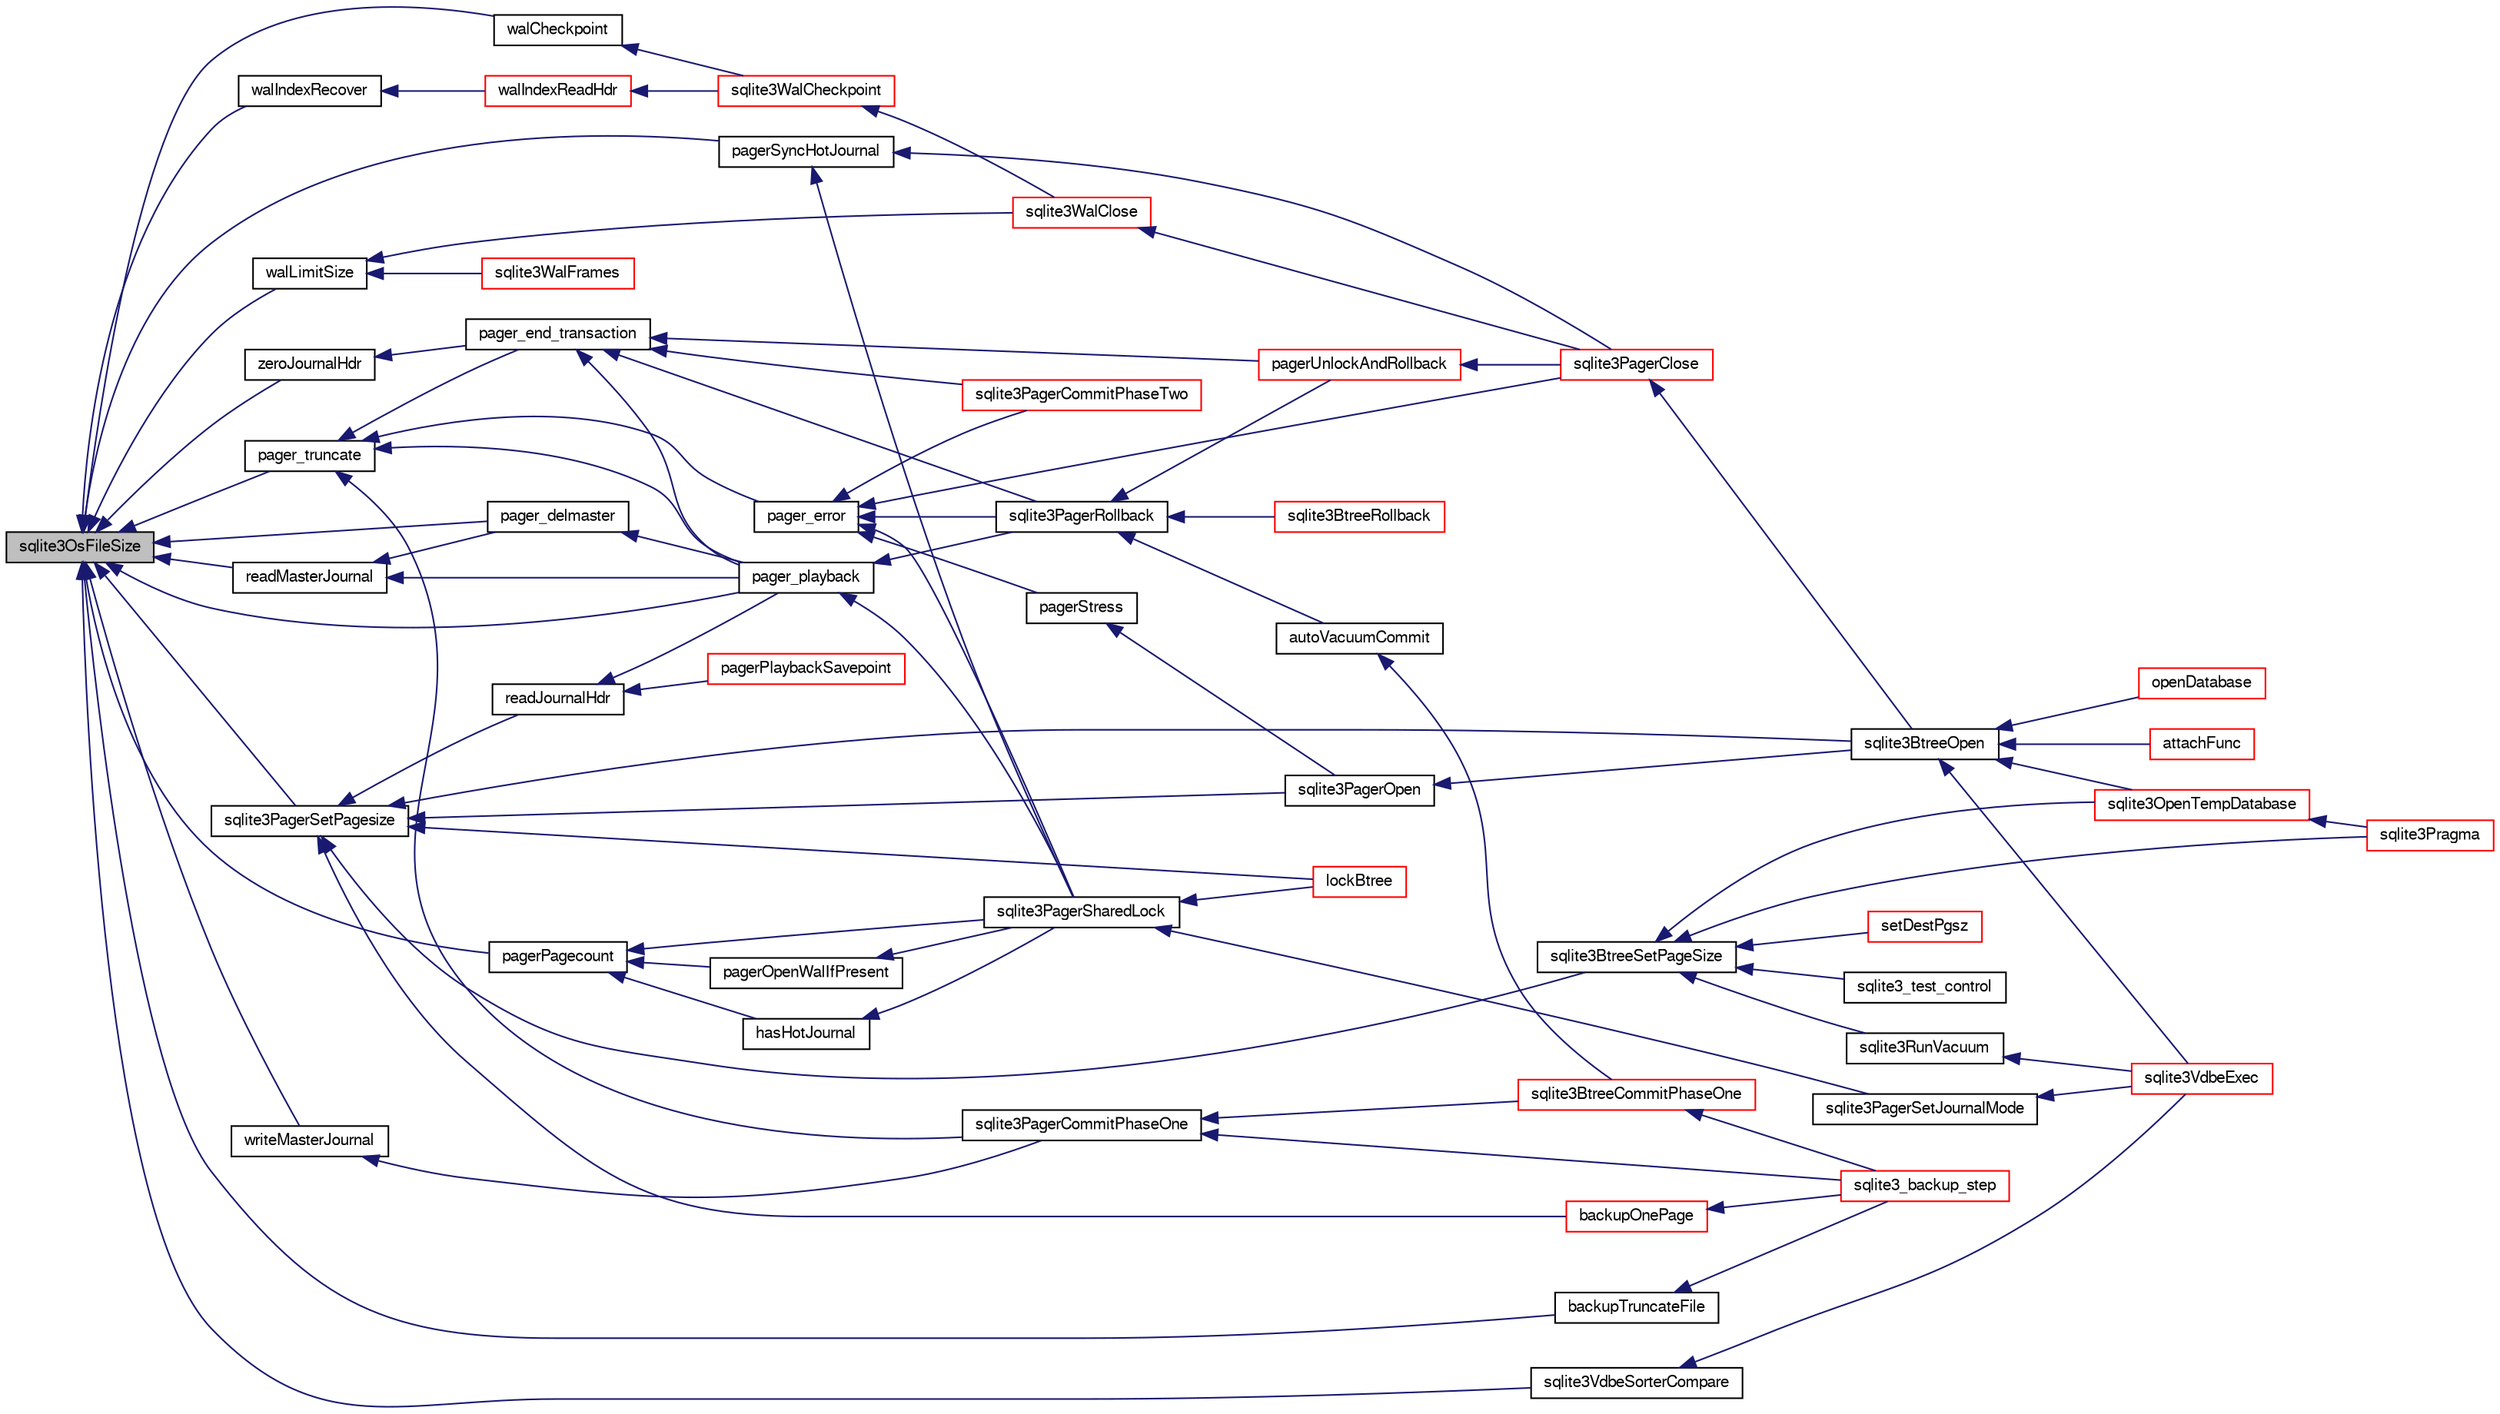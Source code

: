 digraph "sqlite3OsFileSize"
{
  edge [fontname="FreeSans",fontsize="10",labelfontname="FreeSans",labelfontsize="10"];
  node [fontname="FreeSans",fontsize="10",shape=record];
  rankdir="LR";
  Node612897 [label="sqlite3OsFileSize",height=0.2,width=0.4,color="black", fillcolor="grey75", style="filled", fontcolor="black"];
  Node612897 -> Node612898 [dir="back",color="midnightblue",fontsize="10",style="solid",fontname="FreeSans"];
  Node612898 [label="readMasterJournal",height=0.2,width=0.4,color="black", fillcolor="white", style="filled",URL="$sqlite3_8c.html#a9f7dd04609394d281f69682034ea0b61"];
  Node612898 -> Node612899 [dir="back",color="midnightblue",fontsize="10",style="solid",fontname="FreeSans"];
  Node612899 [label="pager_delmaster",height=0.2,width=0.4,color="black", fillcolor="white", style="filled",URL="$sqlite3_8c.html#a940bc2e6650e613dc69243119683c221"];
  Node612899 -> Node612900 [dir="back",color="midnightblue",fontsize="10",style="solid",fontname="FreeSans"];
  Node612900 [label="pager_playback",height=0.2,width=0.4,color="black", fillcolor="white", style="filled",URL="$sqlite3_8c.html#a9d9a750a9fc76eb4b668c8a16b164a65"];
  Node612900 -> Node612901 [dir="back",color="midnightblue",fontsize="10",style="solid",fontname="FreeSans"];
  Node612901 [label="sqlite3PagerSharedLock",height=0.2,width=0.4,color="black", fillcolor="white", style="filled",URL="$sqlite3_8c.html#a58c197b629fb6eaacf96c7add57c70df"];
  Node612901 -> Node612902 [dir="back",color="midnightblue",fontsize="10",style="solid",fontname="FreeSans"];
  Node612902 [label="sqlite3PagerSetJournalMode",height=0.2,width=0.4,color="black", fillcolor="white", style="filled",URL="$sqlite3_8c.html#afb929a0a4553cda84de16180ddbd09f7"];
  Node612902 -> Node612903 [dir="back",color="midnightblue",fontsize="10",style="solid",fontname="FreeSans"];
  Node612903 [label="sqlite3VdbeExec",height=0.2,width=0.4,color="red", fillcolor="white", style="filled",URL="$sqlite3_8c.html#a8ce40a614bdc56719c4d642b1e4dfb21"];
  Node612901 -> Node613164 [dir="back",color="midnightblue",fontsize="10",style="solid",fontname="FreeSans"];
  Node613164 [label="lockBtree",height=0.2,width=0.4,color="red", fillcolor="white", style="filled",URL="$sqlite3_8c.html#a5b808194d3178be15705a420265cee9d"];
  Node612900 -> Node613167 [dir="back",color="midnightblue",fontsize="10",style="solid",fontname="FreeSans"];
  Node613167 [label="sqlite3PagerRollback",height=0.2,width=0.4,color="black", fillcolor="white", style="filled",URL="$sqlite3_8c.html#afdd2ecbb97b7a716892ff6bd10c7dfd0"];
  Node613167 -> Node613168 [dir="back",color="midnightblue",fontsize="10",style="solid",fontname="FreeSans"];
  Node613168 [label="pagerUnlockAndRollback",height=0.2,width=0.4,color="red", fillcolor="white", style="filled",URL="$sqlite3_8c.html#a02d96b7bf62c3b13ba905d168914518c"];
  Node613168 -> Node613169 [dir="back",color="midnightblue",fontsize="10",style="solid",fontname="FreeSans"];
  Node613169 [label="sqlite3PagerClose",height=0.2,width=0.4,color="red", fillcolor="white", style="filled",URL="$sqlite3_8c.html#af94b1f96b60689fd09422cce2c85f53f"];
  Node613169 -> Node613170 [dir="back",color="midnightblue",fontsize="10",style="solid",fontname="FreeSans"];
  Node613170 [label="sqlite3BtreeOpen",height=0.2,width=0.4,color="black", fillcolor="white", style="filled",URL="$sqlite3_8c.html#a13dcb44dc34af6ce9d38de9c5aa975f9"];
  Node613170 -> Node612903 [dir="back",color="midnightblue",fontsize="10",style="solid",fontname="FreeSans"];
  Node613170 -> Node612931 [dir="back",color="midnightblue",fontsize="10",style="solid",fontname="FreeSans"];
  Node612931 [label="attachFunc",height=0.2,width=0.4,color="red", fillcolor="white", style="filled",URL="$sqlite3_8c.html#a69cb751a7da501b9a0aa37e0d7c3eaf7"];
  Node613170 -> Node613171 [dir="back",color="midnightblue",fontsize="10",style="solid",fontname="FreeSans"];
  Node613171 [label="sqlite3OpenTempDatabase",height=0.2,width=0.4,color="red", fillcolor="white", style="filled",URL="$sqlite3_8c.html#aaf3088380b731428b72d3b5777f93755"];
  Node613171 -> Node612981 [dir="back",color="midnightblue",fontsize="10",style="solid",fontname="FreeSans"];
  Node612981 [label="sqlite3Pragma",height=0.2,width=0.4,color="red", fillcolor="white", style="filled",URL="$sqlite3_8c.html#a111391370f58f8e6a6eca51fd34d62ed"];
  Node613170 -> Node613138 [dir="back",color="midnightblue",fontsize="10",style="solid",fontname="FreeSans"];
  Node613138 [label="openDatabase",height=0.2,width=0.4,color="red", fillcolor="white", style="filled",URL="$sqlite3_8c.html#a6a9c3bc3a64234e863413f41db473758"];
  Node613167 -> Node613221 [dir="back",color="midnightblue",fontsize="10",style="solid",fontname="FreeSans"];
  Node613221 [label="autoVacuumCommit",height=0.2,width=0.4,color="black", fillcolor="white", style="filled",URL="$sqlite3_8c.html#a809d22c6311135ae3048adf41febaef0"];
  Node613221 -> Node613222 [dir="back",color="midnightblue",fontsize="10",style="solid",fontname="FreeSans"];
  Node613222 [label="sqlite3BtreeCommitPhaseOne",height=0.2,width=0.4,color="red", fillcolor="white", style="filled",URL="$sqlite3_8c.html#ae266cba101e64ad99a166f237532e262"];
  Node613222 -> Node613116 [dir="back",color="midnightblue",fontsize="10",style="solid",fontname="FreeSans"];
  Node613116 [label="sqlite3_backup_step",height=0.2,width=0.4,color="red", fillcolor="white", style="filled",URL="$sqlite3_8h.html#a1699b75e98d082eebc465a9e64c35269"];
  Node613167 -> Node613227 [dir="back",color="midnightblue",fontsize="10",style="solid",fontname="FreeSans"];
  Node613227 [label="sqlite3BtreeRollback",height=0.2,width=0.4,color="red", fillcolor="white", style="filled",URL="$sqlite3_8c.html#a317473acdafdd688385c8954f09de186"];
  Node612898 -> Node612900 [dir="back",color="midnightblue",fontsize="10",style="solid",fontname="FreeSans"];
  Node612897 -> Node613286 [dir="back",color="midnightblue",fontsize="10",style="solid",fontname="FreeSans"];
  Node613286 [label="zeroJournalHdr",height=0.2,width=0.4,color="black", fillcolor="white", style="filled",URL="$sqlite3_8c.html#a6e1592949a5e668f43f0ff5f5d08fe10"];
  Node613286 -> Node613249 [dir="back",color="midnightblue",fontsize="10",style="solid",fontname="FreeSans"];
  Node613249 [label="pager_end_transaction",height=0.2,width=0.4,color="black", fillcolor="white", style="filled",URL="$sqlite3_8c.html#a0814e2cfab386b1e3ba74528870339fe"];
  Node613249 -> Node613168 [dir="back",color="midnightblue",fontsize="10",style="solid",fontname="FreeSans"];
  Node613249 -> Node612900 [dir="back",color="midnightblue",fontsize="10",style="solid",fontname="FreeSans"];
  Node613249 -> Node613250 [dir="back",color="midnightblue",fontsize="10",style="solid",fontname="FreeSans"];
  Node613250 [label="sqlite3PagerCommitPhaseTwo",height=0.2,width=0.4,color="red", fillcolor="white", style="filled",URL="$sqlite3_8c.html#a18af1df44bbc3ae598f0559f6fc5861e"];
  Node613249 -> Node613167 [dir="back",color="midnightblue",fontsize="10",style="solid",fontname="FreeSans"];
  Node612897 -> Node613287 [dir="back",color="midnightblue",fontsize="10",style="solid",fontname="FreeSans"];
  Node613287 [label="writeMasterJournal",height=0.2,width=0.4,color="black", fillcolor="white", style="filled",URL="$sqlite3_8c.html#a6df09ec3e85ec74c6ee0bbbbe72a8cf3"];
  Node613287 -> Node613256 [dir="back",color="midnightblue",fontsize="10",style="solid",fontname="FreeSans"];
  Node613256 [label="sqlite3PagerCommitPhaseOne",height=0.2,width=0.4,color="black", fillcolor="white", style="filled",URL="$sqlite3_8c.html#a2baf986bff9120486e9acc5951494ea7"];
  Node613256 -> Node613222 [dir="back",color="midnightblue",fontsize="10",style="solid",fontname="FreeSans"];
  Node613256 -> Node613116 [dir="back",color="midnightblue",fontsize="10",style="solid",fontname="FreeSans"];
  Node612897 -> Node612899 [dir="back",color="midnightblue",fontsize="10",style="solid",fontname="FreeSans"];
  Node612897 -> Node613288 [dir="back",color="midnightblue",fontsize="10",style="solid",fontname="FreeSans"];
  Node613288 [label="pager_truncate",height=0.2,width=0.4,color="black", fillcolor="white", style="filled",URL="$sqlite3_8c.html#aa0700caa408442673a3ede3bb04b1f0b"];
  Node613288 -> Node613289 [dir="back",color="midnightblue",fontsize="10",style="solid",fontname="FreeSans"];
  Node613289 [label="pager_error",height=0.2,width=0.4,color="black", fillcolor="white", style="filled",URL="$sqlite3_8c.html#ac15e13c61047b37098e21115614ddd22"];
  Node613289 -> Node613169 [dir="back",color="midnightblue",fontsize="10",style="solid",fontname="FreeSans"];
  Node613289 -> Node613268 [dir="back",color="midnightblue",fontsize="10",style="solid",fontname="FreeSans"];
  Node613268 [label="pagerStress",height=0.2,width=0.4,color="black", fillcolor="white", style="filled",URL="$sqlite3_8c.html#abb21a3a371038e9e3e69af0f21a1b386"];
  Node613268 -> Node613269 [dir="back",color="midnightblue",fontsize="10",style="solid",fontname="FreeSans"];
  Node613269 [label="sqlite3PagerOpen",height=0.2,width=0.4,color="black", fillcolor="white", style="filled",URL="$sqlite3_8c.html#a5b4a74e8a1754922c482b7af19b30611"];
  Node613269 -> Node613170 [dir="back",color="midnightblue",fontsize="10",style="solid",fontname="FreeSans"];
  Node613289 -> Node612901 [dir="back",color="midnightblue",fontsize="10",style="solid",fontname="FreeSans"];
  Node613289 -> Node613250 [dir="back",color="midnightblue",fontsize="10",style="solid",fontname="FreeSans"];
  Node613289 -> Node613167 [dir="back",color="midnightblue",fontsize="10",style="solid",fontname="FreeSans"];
  Node613288 -> Node613249 [dir="back",color="midnightblue",fontsize="10",style="solid",fontname="FreeSans"];
  Node613288 -> Node612900 [dir="back",color="midnightblue",fontsize="10",style="solid",fontname="FreeSans"];
  Node613288 -> Node613256 [dir="back",color="midnightblue",fontsize="10",style="solid",fontname="FreeSans"];
  Node612897 -> Node612900 [dir="back",color="midnightblue",fontsize="10",style="solid",fontname="FreeSans"];
  Node612897 -> Node613290 [dir="back",color="midnightblue",fontsize="10",style="solid",fontname="FreeSans"];
  Node613290 [label="pagerPagecount",height=0.2,width=0.4,color="black", fillcolor="white", style="filled",URL="$sqlite3_8c.html#a27dd03ff27e92e9987705acf24840b28"];
  Node613290 -> Node613291 [dir="back",color="midnightblue",fontsize="10",style="solid",fontname="FreeSans"];
  Node613291 [label="pagerOpenWalIfPresent",height=0.2,width=0.4,color="black", fillcolor="white", style="filled",URL="$sqlite3_8c.html#a53aeec46642c01ab2de938e8bd00b0e3"];
  Node613291 -> Node612901 [dir="back",color="midnightblue",fontsize="10",style="solid",fontname="FreeSans"];
  Node613290 -> Node613292 [dir="back",color="midnightblue",fontsize="10",style="solid",fontname="FreeSans"];
  Node613292 [label="hasHotJournal",height=0.2,width=0.4,color="black", fillcolor="white", style="filled",URL="$sqlite3_8c.html#a875dc699b7a0e8ab6ba19170e5096d5e"];
  Node613292 -> Node612901 [dir="back",color="midnightblue",fontsize="10",style="solid",fontname="FreeSans"];
  Node613290 -> Node612901 [dir="back",color="midnightblue",fontsize="10",style="solid",fontname="FreeSans"];
  Node612897 -> Node613293 [dir="back",color="midnightblue",fontsize="10",style="solid",fontname="FreeSans"];
  Node613293 [label="sqlite3PagerSetPagesize",height=0.2,width=0.4,color="black", fillcolor="white", style="filled",URL="$sqlite3_8c.html#ab668348d5dcc0382c247c74b6358f16e"];
  Node613293 -> Node613294 [dir="back",color="midnightblue",fontsize="10",style="solid",fontname="FreeSans"];
  Node613294 [label="readJournalHdr",height=0.2,width=0.4,color="black", fillcolor="white", style="filled",URL="$sqlite3_8c.html#a4367a6db0dfbaacd476aeecccc99904b"];
  Node613294 -> Node612900 [dir="back",color="midnightblue",fontsize="10",style="solid",fontname="FreeSans"];
  Node613294 -> Node613184 [dir="back",color="midnightblue",fontsize="10",style="solid",fontname="FreeSans"];
  Node613184 [label="pagerPlaybackSavepoint",height=0.2,width=0.4,color="red", fillcolor="white", style="filled",URL="$sqlite3_8c.html#aedf76c3b6661c4244cc3e2c5464fd12e"];
  Node613293 -> Node613269 [dir="back",color="midnightblue",fontsize="10",style="solid",fontname="FreeSans"];
  Node613293 -> Node613170 [dir="back",color="midnightblue",fontsize="10",style="solid",fontname="FreeSans"];
  Node613293 -> Node613295 [dir="back",color="midnightblue",fontsize="10",style="solid",fontname="FreeSans"];
  Node613295 [label="sqlite3BtreeSetPageSize",height=0.2,width=0.4,color="black", fillcolor="white", style="filled",URL="$sqlite3_8c.html#ad9c65e8377c831a80e0ac1f108c43f3e"];
  Node613295 -> Node613296 [dir="back",color="midnightblue",fontsize="10",style="solid",fontname="FreeSans"];
  Node613296 [label="setDestPgsz",height=0.2,width=0.4,color="red", fillcolor="white", style="filled",URL="$sqlite3_8c.html#acd3459ec2257f990aaea330d998fe0a6"];
  Node613295 -> Node613171 [dir="back",color="midnightblue",fontsize="10",style="solid",fontname="FreeSans"];
  Node613295 -> Node612981 [dir="back",color="midnightblue",fontsize="10",style="solid",fontname="FreeSans"];
  Node613295 -> Node613089 [dir="back",color="midnightblue",fontsize="10",style="solid",fontname="FreeSans"];
  Node613089 [label="sqlite3RunVacuum",height=0.2,width=0.4,color="black", fillcolor="white", style="filled",URL="$sqlite3_8c.html#a5e83ddc7b3e7e8e79ad5d1fc92de1d2f"];
  Node613089 -> Node612903 [dir="back",color="midnightblue",fontsize="10",style="solid",fontname="FreeSans"];
  Node613295 -> Node613297 [dir="back",color="midnightblue",fontsize="10",style="solid",fontname="FreeSans"];
  Node613297 [label="sqlite3_test_control",height=0.2,width=0.4,color="black", fillcolor="white", style="filled",URL="$sqlite3_8h.html#a3d90fdf0f259711a4e3822e12cd86106"];
  Node613293 -> Node613164 [dir="back",color="midnightblue",fontsize="10",style="solid",fontname="FreeSans"];
  Node613293 -> Node613265 [dir="back",color="midnightblue",fontsize="10",style="solid",fontname="FreeSans"];
  Node613265 [label="backupOnePage",height=0.2,width=0.4,color="red", fillcolor="white", style="filled",URL="$sqlite3_8c.html#a7efb6a8380d746b14e73db99ad3428a2"];
  Node613265 -> Node613116 [dir="back",color="midnightblue",fontsize="10",style="solid",fontname="FreeSans"];
  Node612897 -> Node613298 [dir="back",color="midnightblue",fontsize="10",style="solid",fontname="FreeSans"];
  Node613298 [label="pagerSyncHotJournal",height=0.2,width=0.4,color="black", fillcolor="white", style="filled",URL="$sqlite3_8c.html#a2cdd04fa2ecbee5b6ebb62403bc81cee"];
  Node613298 -> Node613169 [dir="back",color="midnightblue",fontsize="10",style="solid",fontname="FreeSans"];
  Node613298 -> Node612901 [dir="back",color="midnightblue",fontsize="10",style="solid",fontname="FreeSans"];
  Node612897 -> Node613299 [dir="back",color="midnightblue",fontsize="10",style="solid",fontname="FreeSans"];
  Node613299 [label="walIndexRecover",height=0.2,width=0.4,color="black", fillcolor="white", style="filled",URL="$sqlite3_8c.html#ab4ee99f3710323acbeb6c495dd18d205"];
  Node613299 -> Node613300 [dir="back",color="midnightblue",fontsize="10",style="solid",fontname="FreeSans"];
  Node613300 [label="walIndexReadHdr",height=0.2,width=0.4,color="red", fillcolor="white", style="filled",URL="$sqlite3_8c.html#a66529e9c71a2bef92c4eb34bdd3a72a2"];
  Node613300 -> Node613306 [dir="back",color="midnightblue",fontsize="10",style="solid",fontname="FreeSans"];
  Node613306 [label="sqlite3WalCheckpoint",height=0.2,width=0.4,color="red", fillcolor="white", style="filled",URL="$sqlite3_8c.html#a58bec6523fa854142169cdff1fbb8e5f"];
  Node613306 -> Node613314 [dir="back",color="midnightblue",fontsize="10",style="solid",fontname="FreeSans"];
  Node613314 [label="sqlite3WalClose",height=0.2,width=0.4,color="red", fillcolor="white", style="filled",URL="$sqlite3_8c.html#abfd7d36ec6ea41ecb2717dd4c6b0571e"];
  Node613314 -> Node613169 [dir="back",color="midnightblue",fontsize="10",style="solid",fontname="FreeSans"];
  Node612897 -> Node613316 [dir="back",color="midnightblue",fontsize="10",style="solid",fontname="FreeSans"];
  Node613316 [label="walCheckpoint",height=0.2,width=0.4,color="black", fillcolor="white", style="filled",URL="$sqlite3_8c.html#ab5245070ab67db40291c71c4991aa317"];
  Node613316 -> Node613306 [dir="back",color="midnightblue",fontsize="10",style="solid",fontname="FreeSans"];
  Node612897 -> Node613317 [dir="back",color="midnightblue",fontsize="10",style="solid",fontname="FreeSans"];
  Node613317 [label="walLimitSize",height=0.2,width=0.4,color="black", fillcolor="white", style="filled",URL="$sqlite3_8c.html#a7d814227c8fb4a3441c42e9f2fdade3b"];
  Node613317 -> Node613314 [dir="back",color="midnightblue",fontsize="10",style="solid",fontname="FreeSans"];
  Node613317 -> Node613305 [dir="back",color="midnightblue",fontsize="10",style="solid",fontname="FreeSans"];
  Node613305 [label="sqlite3WalFrames",height=0.2,width=0.4,color="red", fillcolor="white", style="filled",URL="$sqlite3_8c.html#af9606aac275558d3b96c83b2bff2d717"];
  Node612897 -> Node613318 [dir="back",color="midnightblue",fontsize="10",style="solid",fontname="FreeSans"];
  Node613318 [label="backupTruncateFile",height=0.2,width=0.4,color="black", fillcolor="white", style="filled",URL="$sqlite3_8c.html#a140384ac4c9367f2ad64e52a7c62bc62"];
  Node613318 -> Node613116 [dir="back",color="midnightblue",fontsize="10",style="solid",fontname="FreeSans"];
  Node612897 -> Node613319 [dir="back",color="midnightblue",fontsize="10",style="solid",fontname="FreeSans"];
  Node613319 [label="sqlite3VdbeSorterCompare",height=0.2,width=0.4,color="black", fillcolor="white", style="filled",URL="$sqlite3_8c.html#a6e73d18bbcc57eb7069169ef7122686c"];
  Node613319 -> Node612903 [dir="back",color="midnightblue",fontsize="10",style="solid",fontname="FreeSans"];
}
